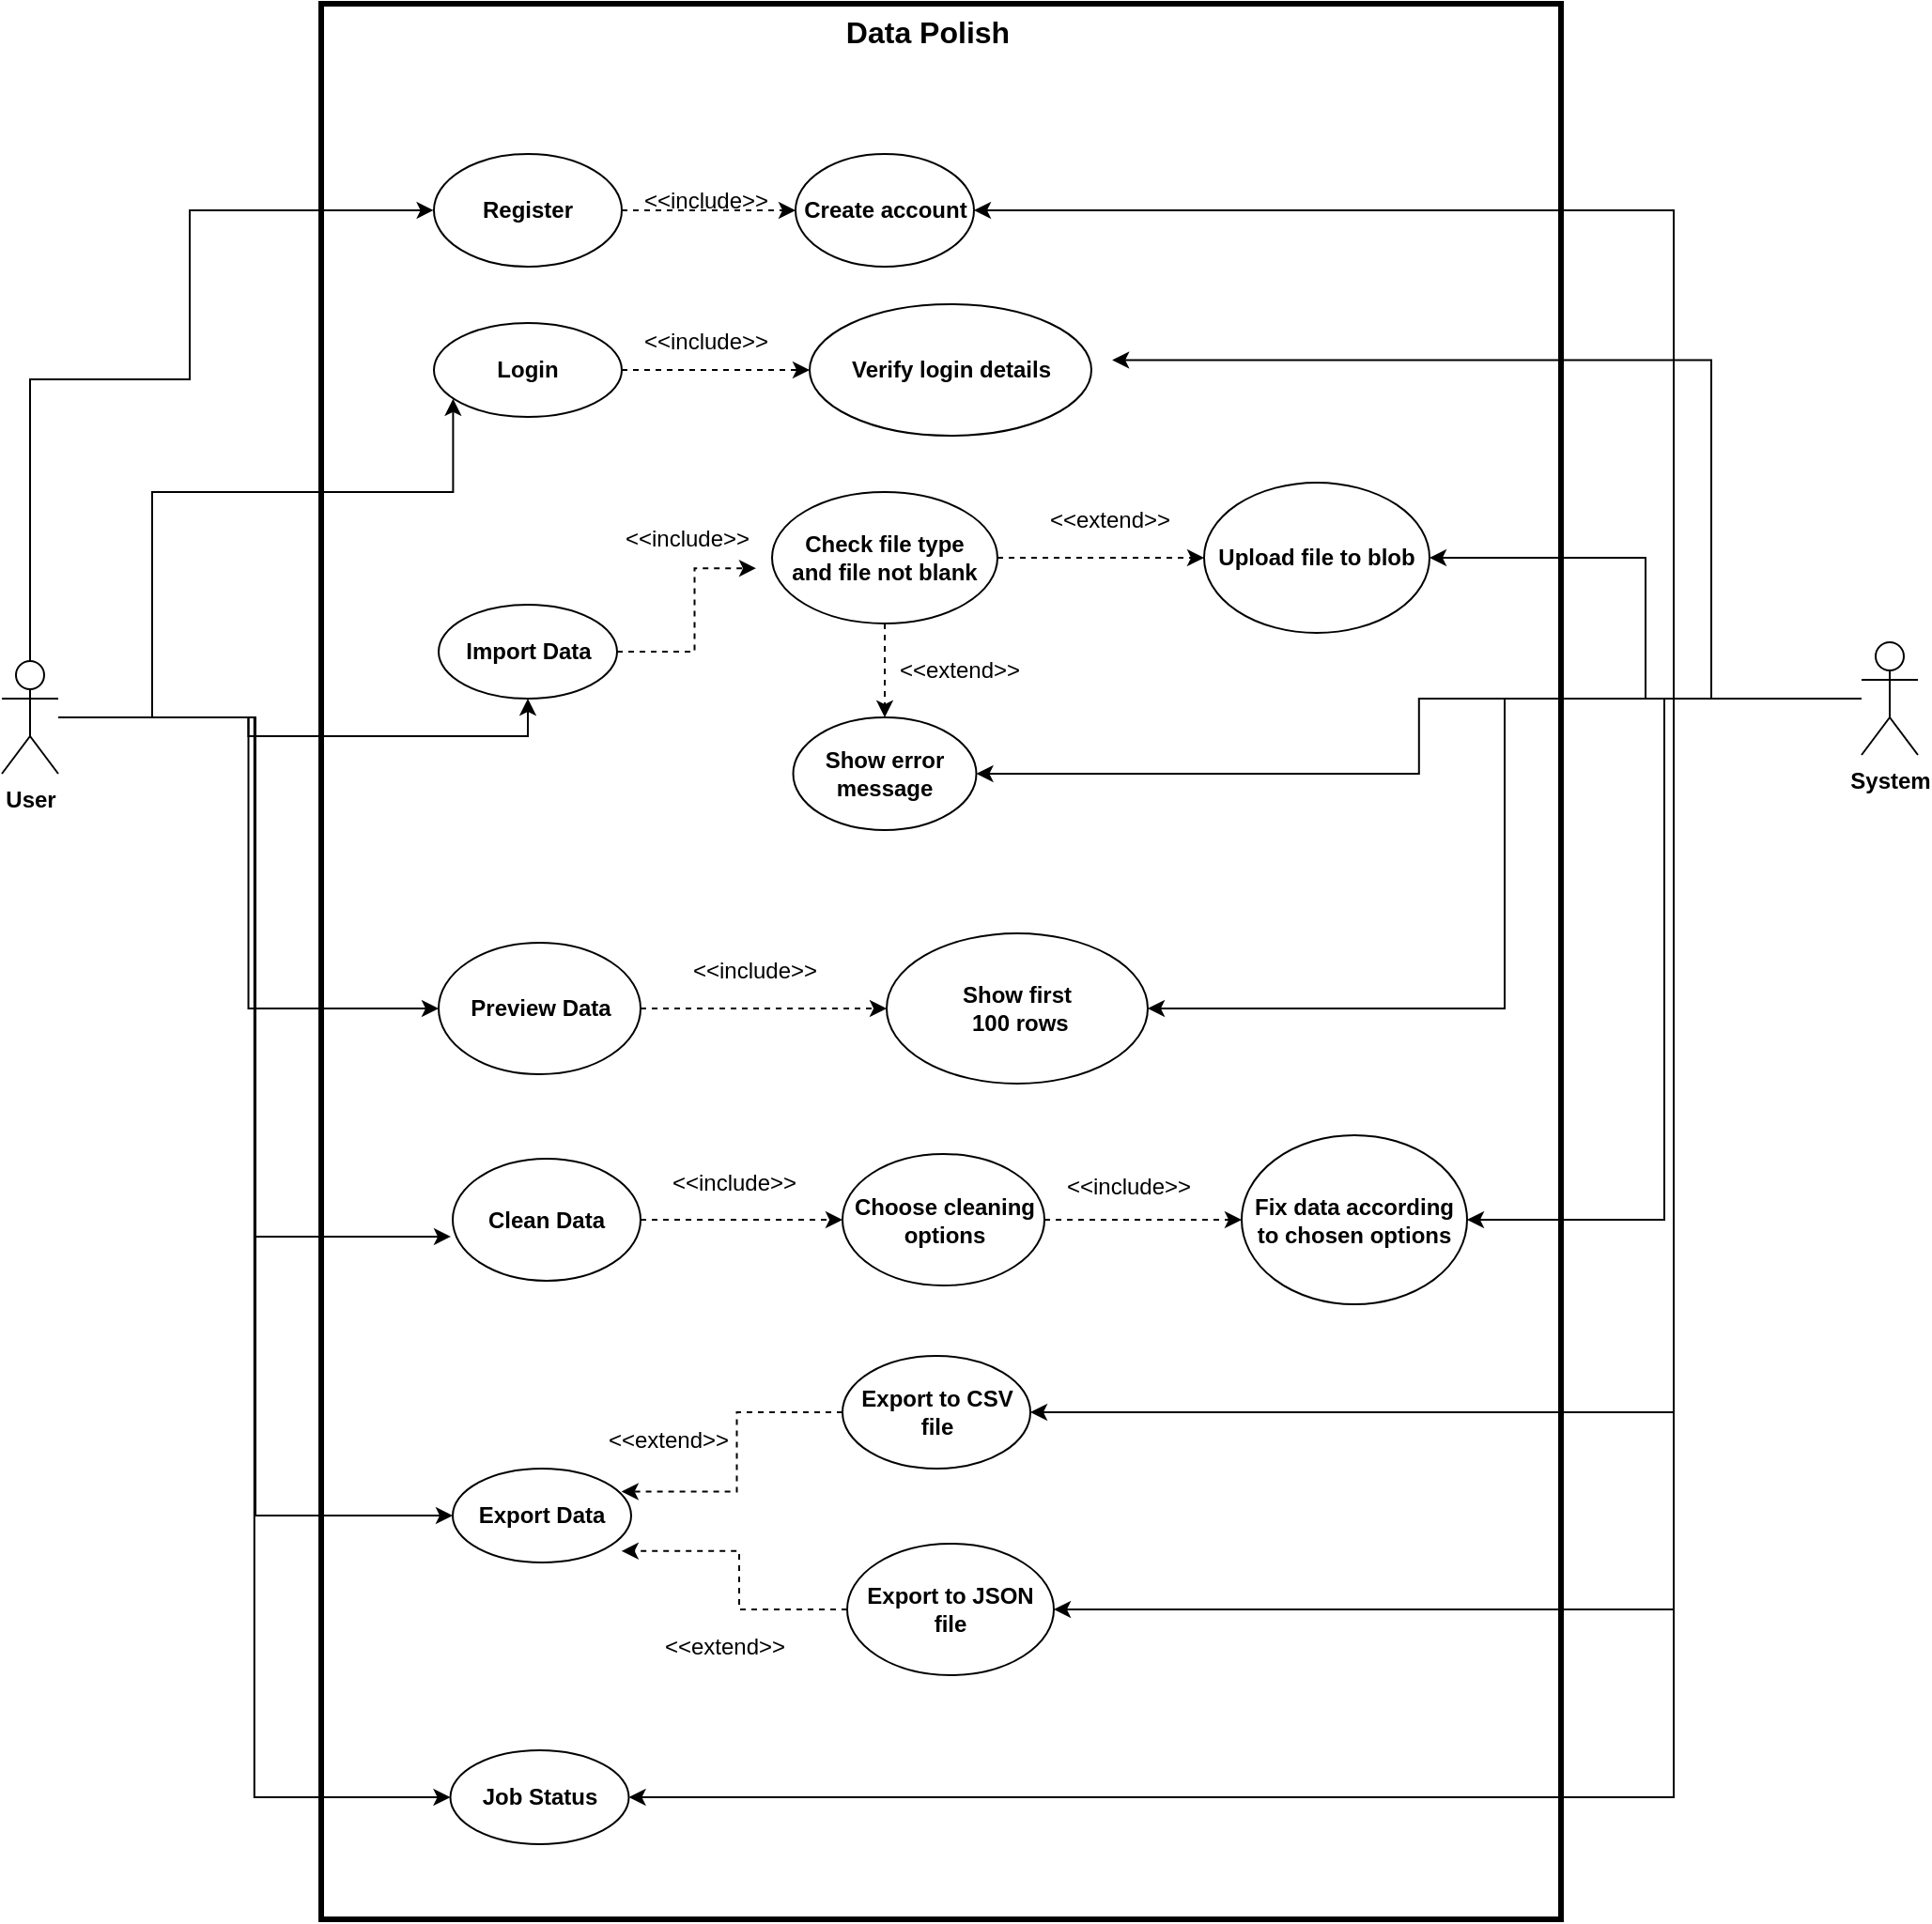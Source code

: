 <mxfile version="22.0.4" type="device">
  <diagram name="Page-1" id="USsM2cLb4Coe6pNZWOxS">
    <mxGraphModel dx="1588" dy="1004" grid="1" gridSize="10" guides="1" tooltips="1" connect="1" arrows="1" fold="1" page="1" pageScale="1" pageWidth="850" pageHeight="1100" math="0" shadow="0">
      <root>
        <mxCell id="0" />
        <mxCell id="1" parent="0" />
        <mxCell id="g0UlKLcG4n_eRabTfLo1-78" style="edgeStyle=orthogonalEdgeStyle;rounded=0;orthogonalLoop=1;jettySize=auto;html=1;entryX=0.5;entryY=1;entryDx=0;entryDy=0;" parent="1" source="g0UlKLcG4n_eRabTfLo1-1" target="g0UlKLcG4n_eRabTfLo1-6" edge="1">
          <mxGeometry relative="1" as="geometry" />
        </mxCell>
        <mxCell id="g0UlKLcG4n_eRabTfLo1-85" style="edgeStyle=orthogonalEdgeStyle;rounded=0;orthogonalLoop=1;jettySize=auto;html=1;entryX=0;entryY=0.5;entryDx=0;entryDy=0;" parent="1" source="g0UlKLcG4n_eRabTfLo1-1" target="g0UlKLcG4n_eRabTfLo1-53" edge="1">
          <mxGeometry relative="1" as="geometry" />
        </mxCell>
        <mxCell id="g0UlKLcG4n_eRabTfLo1-86" style="edgeStyle=orthogonalEdgeStyle;rounded=0;orthogonalLoop=1;jettySize=auto;html=1;entryX=0;entryY=0.5;entryDx=0;entryDy=0;" parent="1" source="g0UlKLcG4n_eRabTfLo1-1" target="g0UlKLcG4n_eRabTfLo1-83" edge="1">
          <mxGeometry relative="1" as="geometry" />
        </mxCell>
        <mxCell id="g0UlKLcG4n_eRabTfLo1-87" style="edgeStyle=orthogonalEdgeStyle;rounded=0;orthogonalLoop=1;jettySize=auto;html=1;entryX=0;entryY=0.5;entryDx=0;entryDy=0;" parent="1" source="g0UlKLcG4n_eRabTfLo1-1" target="g0UlKLcG4n_eRabTfLo1-40" edge="1">
          <mxGeometry relative="1" as="geometry" />
        </mxCell>
        <mxCell id="g0UlKLcG4n_eRabTfLo1-1" value="&lt;b&gt;User&lt;/b&gt;" style="shape=umlActor;verticalLabelPosition=bottom;verticalAlign=top;html=1;outlineConnect=0;" parent="1" vertex="1">
          <mxGeometry x="50" y="380" width="30" height="60" as="geometry" />
        </mxCell>
        <mxCell id="g0UlKLcG4n_eRabTfLo1-3" value="&lt;b&gt;&lt;font style=&quot;font-size: 16px;&quot;&gt;Data Polish&lt;/font&gt;&lt;/b&gt;" style="text;html=1;strokeColor=none;fillColor=none;align=center;verticalAlign=middle;whiteSpace=wrap;rounded=0;" parent="1" vertex="1">
          <mxGeometry x="497.5" y="30" width="90" height="30" as="geometry" />
        </mxCell>
        <mxCell id="g0UlKLcG4n_eRabTfLo1-19" style="edgeStyle=orthogonalEdgeStyle;rounded=0;orthogonalLoop=1;jettySize=auto;html=1;entryX=0;entryY=0.5;entryDx=0;entryDy=0;dashed=1;" parent="1" source="g0UlKLcG4n_eRabTfLo1-5" target="g0UlKLcG4n_eRabTfLo1-8" edge="1">
          <mxGeometry relative="1" as="geometry" />
        </mxCell>
        <mxCell id="g0UlKLcG4n_eRabTfLo1-5" value="&lt;b&gt;Login&lt;/b&gt;" style="ellipse;whiteSpace=wrap;html=1;" parent="1" vertex="1">
          <mxGeometry x="280" y="200" width="100" height="50" as="geometry" />
        </mxCell>
        <mxCell id="g0UlKLcG4n_eRabTfLo1-6" value="&lt;b&gt;Import Data&lt;/b&gt;" style="ellipse;whiteSpace=wrap;html=1;" parent="1" vertex="1">
          <mxGeometry x="282.5" y="350" width="95" height="50" as="geometry" />
        </mxCell>
        <mxCell id="g0UlKLcG4n_eRabTfLo1-8" value="" style="ellipse;whiteSpace=wrap;html=1;" parent="1" vertex="1">
          <mxGeometry x="480" y="190" width="150" height="70" as="geometry" />
        </mxCell>
        <mxCell id="g0UlKLcG4n_eRabTfLo1-9" value="&lt;b&gt;Verify login details&lt;/b&gt;" style="text;html=1;strokeColor=none;fillColor=none;align=center;verticalAlign=middle;whiteSpace=wrap;rounded=0;" parent="1" vertex="1">
          <mxGeometry x="497.5" y="210" width="115" height="30" as="geometry" />
        </mxCell>
        <mxCell id="g0UlKLcG4n_eRabTfLo1-18" style="edgeStyle=orthogonalEdgeStyle;rounded=0;orthogonalLoop=1;jettySize=auto;html=1;entryX=0;entryY=0.5;entryDx=0;entryDy=0;dashed=1;" parent="1" source="g0UlKLcG4n_eRabTfLo1-10" target="g0UlKLcG4n_eRabTfLo1-11" edge="1">
          <mxGeometry relative="1" as="geometry" />
        </mxCell>
        <mxCell id="g0UlKLcG4n_eRabTfLo1-10" value="&lt;b&gt;Register&lt;/b&gt;" style="ellipse;whiteSpace=wrap;html=1;" parent="1" vertex="1">
          <mxGeometry x="280" y="110" width="100" height="60" as="geometry" />
        </mxCell>
        <mxCell id="g0UlKLcG4n_eRabTfLo1-11" value="&lt;b&gt;Create account&lt;/b&gt;" style="ellipse;whiteSpace=wrap;html=1;" parent="1" vertex="1">
          <mxGeometry x="472.5" y="110" width="95" height="60" as="geometry" />
        </mxCell>
        <mxCell id="g0UlKLcG4n_eRabTfLo1-21" value="&amp;lt;&amp;lt;include&amp;gt;&amp;gt;" style="text;html=1;strokeColor=none;fillColor=none;align=center;verticalAlign=middle;whiteSpace=wrap;rounded=0;" parent="1" vertex="1">
          <mxGeometry x="395" y="120" width="60" height="30" as="geometry" />
        </mxCell>
        <mxCell id="g0UlKLcG4n_eRabTfLo1-23" value="&amp;lt;&amp;lt;include&amp;gt;&amp;gt;" style="text;html=1;strokeColor=none;fillColor=none;align=center;verticalAlign=middle;whiteSpace=wrap;rounded=0;" parent="1" vertex="1">
          <mxGeometry x="405" y="195" width="40" height="30" as="geometry" />
        </mxCell>
        <mxCell id="g0UlKLcG4n_eRabTfLo1-88" style="edgeStyle=orthogonalEdgeStyle;rounded=0;orthogonalLoop=1;jettySize=auto;html=1;entryX=1;entryY=0.5;entryDx=0;entryDy=0;" parent="1" source="g0UlKLcG4n_eRabTfLo1-25" target="g0UlKLcG4n_eRabTfLo1-11" edge="1">
          <mxGeometry relative="1" as="geometry">
            <Array as="points">
              <mxPoint x="940" y="400" />
              <mxPoint x="940" y="140" />
            </Array>
          </mxGeometry>
        </mxCell>
        <mxCell id="g0UlKLcG4n_eRabTfLo1-90" style="edgeStyle=orthogonalEdgeStyle;rounded=0;orthogonalLoop=1;jettySize=auto;html=1;entryX=1;entryY=0.5;entryDx=0;entryDy=0;" parent="1" source="g0UlKLcG4n_eRabTfLo1-25" target="g0UlKLcG4n_eRabTfLo1-29" edge="1">
          <mxGeometry relative="1" as="geometry" />
        </mxCell>
        <mxCell id="g0UlKLcG4n_eRabTfLo1-91" style="edgeStyle=orthogonalEdgeStyle;rounded=0;orthogonalLoop=1;jettySize=auto;html=1;entryX=1;entryY=0.5;entryDx=0;entryDy=0;" parent="1" source="g0UlKLcG4n_eRabTfLo1-25" target="g0UlKLcG4n_eRabTfLo1-30" edge="1">
          <mxGeometry relative="1" as="geometry" />
        </mxCell>
        <mxCell id="g0UlKLcG4n_eRabTfLo1-93" style="edgeStyle=orthogonalEdgeStyle;rounded=0;orthogonalLoop=1;jettySize=auto;html=1;entryX=1;entryY=0.5;entryDx=0;entryDy=0;" parent="1" source="g0UlKLcG4n_eRabTfLo1-25" target="g0UlKLcG4n_eRabTfLo1-44" edge="1">
          <mxGeometry relative="1" as="geometry" />
        </mxCell>
        <mxCell id="g0UlKLcG4n_eRabTfLo1-94" style="edgeStyle=orthogonalEdgeStyle;rounded=0;orthogonalLoop=1;jettySize=auto;html=1;entryX=1;entryY=0.5;entryDx=0;entryDy=0;" parent="1" source="g0UlKLcG4n_eRabTfLo1-25" target="g0UlKLcG4n_eRabTfLo1-57" edge="1">
          <mxGeometry relative="1" as="geometry">
            <Array as="points">
              <mxPoint x="940" y="400" />
              <mxPoint x="940" y="780" />
            </Array>
          </mxGeometry>
        </mxCell>
        <mxCell id="g0UlKLcG4n_eRabTfLo1-95" style="edgeStyle=orthogonalEdgeStyle;rounded=0;orthogonalLoop=1;jettySize=auto;html=1;entryX=1;entryY=0.5;entryDx=0;entryDy=0;" parent="1" source="g0UlKLcG4n_eRabTfLo1-25" target="g0UlKLcG4n_eRabTfLo1-58" edge="1">
          <mxGeometry relative="1" as="geometry">
            <Array as="points">
              <mxPoint x="940" y="400" />
              <mxPoint x="940" y="885" />
            </Array>
          </mxGeometry>
        </mxCell>
        <mxCell id="g0UlKLcG4n_eRabTfLo1-96" style="edgeStyle=orthogonalEdgeStyle;rounded=0;orthogonalLoop=1;jettySize=auto;html=1;entryX=1;entryY=0.5;entryDx=0;entryDy=0;" parent="1" source="g0UlKLcG4n_eRabTfLo1-25" target="g0UlKLcG4n_eRabTfLo1-83" edge="1">
          <mxGeometry relative="1" as="geometry">
            <Array as="points">
              <mxPoint x="940" y="400" />
              <mxPoint x="940" y="985" />
            </Array>
          </mxGeometry>
        </mxCell>
        <mxCell id="JCZ6EuFJy3rYRcgG7-EC-2" style="edgeStyle=orthogonalEdgeStyle;rounded=0;orthogonalLoop=1;jettySize=auto;html=1;entryX=1;entryY=0.5;entryDx=0;entryDy=0;" edge="1" parent="1" source="g0UlKLcG4n_eRabTfLo1-25" target="g0UlKLcG4n_eRabTfLo1-56">
          <mxGeometry relative="1" as="geometry" />
        </mxCell>
        <mxCell id="g0UlKLcG4n_eRabTfLo1-25" value="&lt;b&gt;System&lt;/b&gt;" style="shape=umlActor;verticalLabelPosition=bottom;verticalAlign=top;html=1;outlineConnect=0;" parent="1" vertex="1">
          <mxGeometry x="1040" y="370" width="30" height="60" as="geometry" />
        </mxCell>
        <mxCell id="g0UlKLcG4n_eRabTfLo1-37" style="edgeStyle=orthogonalEdgeStyle;rounded=0;orthogonalLoop=1;jettySize=auto;html=1;entryX=0;entryY=0.5;entryDx=0;entryDy=0;dashed=1;" parent="1" source="g0UlKLcG4n_eRabTfLo1-26" target="g0UlKLcG4n_eRabTfLo1-29" edge="1">
          <mxGeometry relative="1" as="geometry" />
        </mxCell>
        <mxCell id="g0UlKLcG4n_eRabTfLo1-54" value="" style="edgeStyle=orthogonalEdgeStyle;rounded=0;orthogonalLoop=1;jettySize=auto;html=1;dashed=1;" parent="1" source="g0UlKLcG4n_eRabTfLo1-26" target="g0UlKLcG4n_eRabTfLo1-30" edge="1">
          <mxGeometry relative="1" as="geometry" />
        </mxCell>
        <mxCell id="g0UlKLcG4n_eRabTfLo1-26" value="&lt;b&gt;Check file type &lt;br&gt;and file not blank&lt;/b&gt;" style="ellipse;whiteSpace=wrap;html=1;" parent="1" vertex="1">
          <mxGeometry x="460" y="290" width="120" height="70" as="geometry" />
        </mxCell>
        <mxCell id="g0UlKLcG4n_eRabTfLo1-29" value="&lt;b&gt;Upload file to blob&lt;/b&gt;" style="ellipse;whiteSpace=wrap;html=1;" parent="1" vertex="1">
          <mxGeometry x="690" y="285" width="120" height="80" as="geometry" />
        </mxCell>
        <mxCell id="g0UlKLcG4n_eRabTfLo1-30" value="&lt;b&gt;Show error message&lt;/b&gt;" style="ellipse;whiteSpace=wrap;html=1;" parent="1" vertex="1">
          <mxGeometry x="471.25" y="410" width="97.5" height="60" as="geometry" />
        </mxCell>
        <mxCell id="g0UlKLcG4n_eRabTfLo1-33" value="&amp;lt;&amp;lt;extend&amp;gt;&amp;gt;" style="text;html=1;strokeColor=none;fillColor=none;align=center;verticalAlign=middle;whiteSpace=wrap;rounded=0;" parent="1" vertex="1">
          <mxGeometry x="385" y="780" width="40" height="30" as="geometry" />
        </mxCell>
        <mxCell id="g0UlKLcG4n_eRabTfLo1-35" value="&amp;lt;&amp;lt;extend&amp;gt;&amp;gt;" style="text;html=1;strokeColor=none;fillColor=none;align=center;verticalAlign=middle;whiteSpace=wrap;rounded=0;" parent="1" vertex="1">
          <mxGeometry x="540" y="370" width="40" height="30" as="geometry" />
        </mxCell>
        <mxCell id="g0UlKLcG4n_eRabTfLo1-36" value="&amp;lt;&amp;lt;extend&amp;gt;&amp;gt;" style="text;html=1;strokeColor=none;fillColor=none;align=center;verticalAlign=middle;whiteSpace=wrap;rounded=0;" parent="1" vertex="1">
          <mxGeometry x="620" y="290" width="40" height="30" as="geometry" />
        </mxCell>
        <mxCell id="g0UlKLcG4n_eRabTfLo1-38" value="&amp;lt;&amp;lt;include&amp;gt;&amp;gt;" style="text;html=1;strokeColor=none;fillColor=none;align=center;verticalAlign=middle;whiteSpace=wrap;rounded=0;" parent="1" vertex="1">
          <mxGeometry x="395" y="300" width="40" height="30" as="geometry" />
        </mxCell>
        <mxCell id="g0UlKLcG4n_eRabTfLo1-59" style="edgeStyle=orthogonalEdgeStyle;rounded=0;orthogonalLoop=1;jettySize=auto;html=1;entryX=0;entryY=0.5;entryDx=0;entryDy=0;dashed=1;" parent="1" source="g0UlKLcG4n_eRabTfLo1-40" target="g0UlKLcG4n_eRabTfLo1-56" edge="1">
          <mxGeometry relative="1" as="geometry" />
        </mxCell>
        <mxCell id="g0UlKLcG4n_eRabTfLo1-40" value="&lt;b&gt;Preview Data&lt;/b&gt;" style="ellipse;whiteSpace=wrap;html=1;" parent="1" vertex="1">
          <mxGeometry x="282.5" y="530" width="107.5" height="70" as="geometry" />
        </mxCell>
        <mxCell id="g0UlKLcG4n_eRabTfLo1-46" style="edgeStyle=orthogonalEdgeStyle;rounded=0;orthogonalLoop=1;jettySize=auto;html=1;entryX=0;entryY=0.5;entryDx=0;entryDy=0;dashed=1;" parent="1" source="g0UlKLcG4n_eRabTfLo1-42" target="g0UlKLcG4n_eRabTfLo1-43" edge="1">
          <mxGeometry relative="1" as="geometry" />
        </mxCell>
        <mxCell id="g0UlKLcG4n_eRabTfLo1-42" value="&lt;b&gt;Clean Data&lt;/b&gt;" style="ellipse;whiteSpace=wrap;html=1;" parent="1" vertex="1">
          <mxGeometry x="290" y="645" width="100" height="65" as="geometry" />
        </mxCell>
        <mxCell id="g0UlKLcG4n_eRabTfLo1-48" style="edgeStyle=orthogonalEdgeStyle;rounded=0;orthogonalLoop=1;jettySize=auto;html=1;entryX=0;entryY=0.5;entryDx=0;entryDy=0;dashed=1;" parent="1" source="g0UlKLcG4n_eRabTfLo1-43" target="g0UlKLcG4n_eRabTfLo1-44" edge="1">
          <mxGeometry relative="1" as="geometry" />
        </mxCell>
        <mxCell id="g0UlKLcG4n_eRabTfLo1-43" value="&lt;b&gt;Choose cleaning options&lt;/b&gt;" style="ellipse;whiteSpace=wrap;html=1;" parent="1" vertex="1">
          <mxGeometry x="497.5" y="642.5" width="107.5" height="70" as="geometry" />
        </mxCell>
        <mxCell id="g0UlKLcG4n_eRabTfLo1-44" value="&lt;b&gt;Fix data according to chosen options&lt;/b&gt;" style="ellipse;whiteSpace=wrap;html=1;" parent="1" vertex="1">
          <mxGeometry x="710" y="632.5" width="120" height="90" as="geometry" />
        </mxCell>
        <mxCell id="g0UlKLcG4n_eRabTfLo1-47" value="&amp;lt;&amp;lt;include&amp;gt;&amp;gt;" style="text;html=1;strokeColor=none;fillColor=none;align=center;verticalAlign=middle;whiteSpace=wrap;rounded=0;" parent="1" vertex="1">
          <mxGeometry x="420" y="642.5" width="40" height="30" as="geometry" />
        </mxCell>
        <mxCell id="g0UlKLcG4n_eRabTfLo1-50" value="&amp;lt;&amp;lt;include&amp;gt;&amp;gt;" style="text;html=1;strokeColor=none;fillColor=none;align=center;verticalAlign=middle;whiteSpace=wrap;rounded=0;" parent="1" vertex="1">
          <mxGeometry x="630" y="645" width="40" height="30" as="geometry" />
        </mxCell>
        <mxCell id="g0UlKLcG4n_eRabTfLo1-53" value="&lt;b&gt;Export Data&lt;/b&gt;" style="ellipse;whiteSpace=wrap;html=1;" parent="1" vertex="1">
          <mxGeometry x="290" y="810" width="95" height="50" as="geometry" />
        </mxCell>
        <mxCell id="g0UlKLcG4n_eRabTfLo1-56" value="&lt;b&gt;Show first&lt;br&gt;&amp;nbsp;100 rows&lt;/b&gt;" style="ellipse;whiteSpace=wrap;html=1;" parent="1" vertex="1">
          <mxGeometry x="521" y="525" width="139" height="80" as="geometry" />
        </mxCell>
        <mxCell id="g0UlKLcG4n_eRabTfLo1-57" value="&lt;b&gt;Export to CSV file&lt;/b&gt;" style="ellipse;whiteSpace=wrap;html=1;" parent="1" vertex="1">
          <mxGeometry x="497.5" y="750" width="100" height="60" as="geometry" />
        </mxCell>
        <mxCell id="g0UlKLcG4n_eRabTfLo1-58" value="&lt;b style=&quot;border-color: var(--border-color);&quot;&gt;Export to JSON file&lt;/b&gt;" style="ellipse;whiteSpace=wrap;html=1;" parent="1" vertex="1">
          <mxGeometry x="500" y="850" width="110" height="70" as="geometry" />
        </mxCell>
        <mxCell id="g0UlKLcG4n_eRabTfLo1-60" style="edgeStyle=orthogonalEdgeStyle;rounded=0;orthogonalLoop=1;jettySize=auto;html=1;entryX=-0.071;entryY=0.58;entryDx=0;entryDy=0;entryPerimeter=0;dashed=1;" parent="1" source="g0UlKLcG4n_eRabTfLo1-6" target="g0UlKLcG4n_eRabTfLo1-26" edge="1">
          <mxGeometry relative="1" as="geometry" />
        </mxCell>
        <mxCell id="g0UlKLcG4n_eRabTfLo1-61" value="&amp;lt;&amp;lt;include&amp;gt;&amp;gt;" style="text;html=1;strokeColor=none;fillColor=none;align=center;verticalAlign=middle;whiteSpace=wrap;rounded=0;" parent="1" vertex="1">
          <mxGeometry x="431.25" y="530" width="40" height="30" as="geometry" />
        </mxCell>
        <mxCell id="g0UlKLcG4n_eRabTfLo1-62" style="edgeStyle=orthogonalEdgeStyle;rounded=0;orthogonalLoop=1;jettySize=auto;html=1;entryX=0.946;entryY=0.245;entryDx=0;entryDy=0;entryPerimeter=0;dashed=1;" parent="1" source="g0UlKLcG4n_eRabTfLo1-57" target="g0UlKLcG4n_eRabTfLo1-53" edge="1">
          <mxGeometry relative="1" as="geometry" />
        </mxCell>
        <mxCell id="g0UlKLcG4n_eRabTfLo1-63" style="edgeStyle=orthogonalEdgeStyle;rounded=0;orthogonalLoop=1;jettySize=auto;html=1;entryX=0.946;entryY=0.878;entryDx=0;entryDy=0;entryPerimeter=0;dashed=1;" parent="1" source="g0UlKLcG4n_eRabTfLo1-58" target="g0UlKLcG4n_eRabTfLo1-53" edge="1">
          <mxGeometry relative="1" as="geometry" />
        </mxCell>
        <mxCell id="g0UlKLcG4n_eRabTfLo1-65" value="&amp;lt;&amp;lt;extend&amp;gt;&amp;gt;" style="text;html=1;strokeColor=none;fillColor=none;align=center;verticalAlign=middle;whiteSpace=wrap;rounded=0;" parent="1" vertex="1">
          <mxGeometry x="415" y="890" width="40" height="30" as="geometry" />
        </mxCell>
        <mxCell id="g0UlKLcG4n_eRabTfLo1-67" style="edgeStyle=orthogonalEdgeStyle;rounded=0;orthogonalLoop=1;jettySize=auto;html=1;entryX=0.092;entryY=0.129;entryDx=0;entryDy=0;entryPerimeter=0;" parent="1" source="g0UlKLcG4n_eRabTfLo1-1" edge="1">
          <mxGeometry relative="1" as="geometry">
            <mxPoint x="279.8" y="139.97" as="targetPoint" />
            <Array as="points">
              <mxPoint x="65" y="230" />
              <mxPoint x="150" y="230" />
              <mxPoint x="150" y="140" />
            </Array>
          </mxGeometry>
        </mxCell>
        <mxCell id="g0UlKLcG4n_eRabTfLo1-71" style="edgeStyle=orthogonalEdgeStyle;rounded=0;orthogonalLoop=1;jettySize=auto;html=1;entryX=0.108;entryY=0.237;entryDx=0;entryDy=0;entryPerimeter=0;" parent="1" source="g0UlKLcG4n_eRabTfLo1-1" edge="1">
          <mxGeometry relative="1" as="geometry">
            <mxPoint x="290.2" y="240.41" as="targetPoint" />
            <Array as="points">
              <mxPoint x="130" y="410" />
              <mxPoint x="130" y="290" />
              <mxPoint x="290" y="290" />
            </Array>
          </mxGeometry>
        </mxCell>
        <mxCell id="g0UlKLcG4n_eRabTfLo1-82" style="edgeStyle=orthogonalEdgeStyle;rounded=0;orthogonalLoop=1;jettySize=auto;html=1;entryX=-0.01;entryY=0.638;entryDx=0;entryDy=0;entryPerimeter=0;" parent="1" source="g0UlKLcG4n_eRabTfLo1-1" target="g0UlKLcG4n_eRabTfLo1-42" edge="1">
          <mxGeometry relative="1" as="geometry" />
        </mxCell>
        <mxCell id="g0UlKLcG4n_eRabTfLo1-83" value="&lt;b&gt;Job Status&lt;/b&gt;" style="ellipse;whiteSpace=wrap;html=1;" parent="1" vertex="1">
          <mxGeometry x="288.75" y="960" width="95" height="50" as="geometry" />
        </mxCell>
        <mxCell id="JCZ6EuFJy3rYRcgG7-EC-5" value="" style="rounded=0;whiteSpace=wrap;html=1;fillColor=none;strokeWidth=3;" vertex="1" parent="1">
          <mxGeometry x="220" y="30" width="660" height="1020" as="geometry" />
        </mxCell>
        <mxCell id="JCZ6EuFJy3rYRcgG7-EC-8" style="edgeStyle=orthogonalEdgeStyle;rounded=0;orthogonalLoop=1;jettySize=auto;html=1;entryX=0.638;entryY=0.186;entryDx=0;entryDy=0;entryPerimeter=0;" edge="1" parent="1" source="g0UlKLcG4n_eRabTfLo1-25" target="JCZ6EuFJy3rYRcgG7-EC-5">
          <mxGeometry relative="1" as="geometry" />
        </mxCell>
      </root>
    </mxGraphModel>
  </diagram>
</mxfile>
